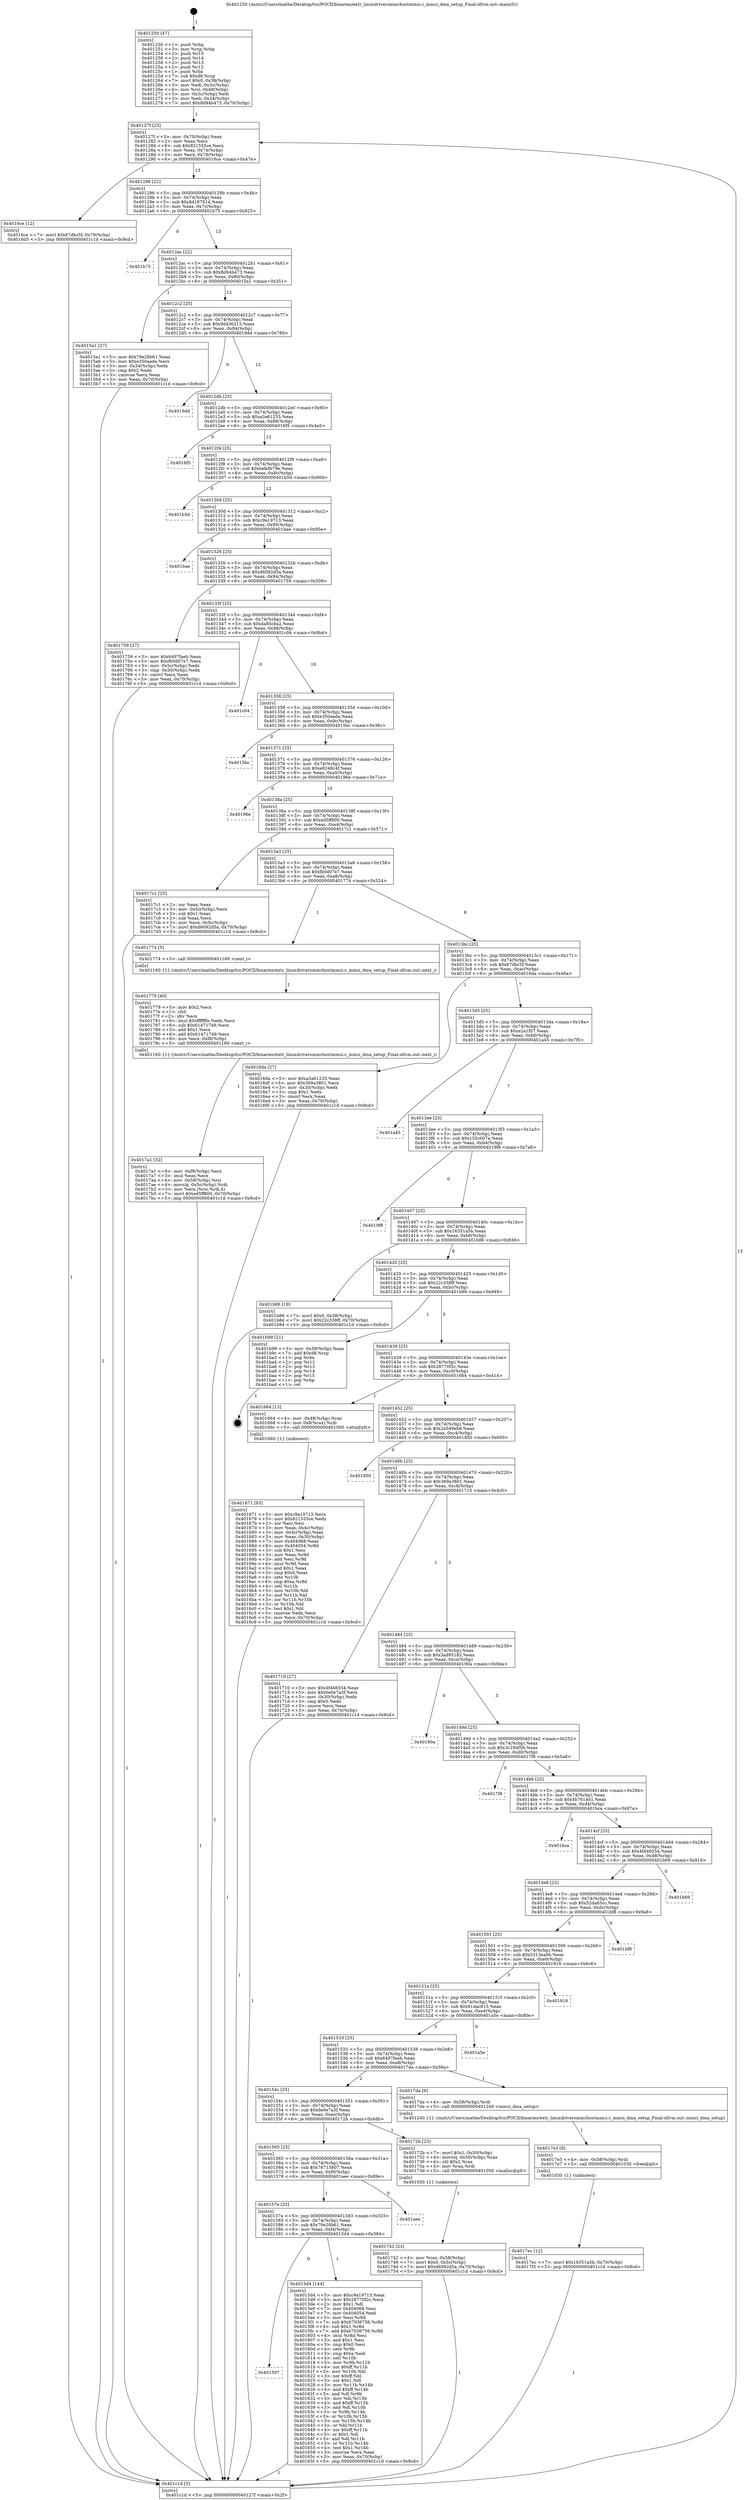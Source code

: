 digraph "0x401250" {
  label = "0x401250 (/mnt/c/Users/mathe/Desktop/tcc/POCII/binaries/extr_linuxdriversmmchostmmci.c_mmci_dma_setup_Final-ollvm.out::main(0))"
  labelloc = "t"
  node[shape=record]

  Entry [label="",width=0.3,height=0.3,shape=circle,fillcolor=black,style=filled]
  "0x40127f" [label="{
     0x40127f [23]\l
     | [instrs]\l
     &nbsp;&nbsp;0x40127f \<+3\>: mov -0x70(%rbp),%eax\l
     &nbsp;&nbsp;0x401282 \<+2\>: mov %eax,%ecx\l
     &nbsp;&nbsp;0x401284 \<+6\>: sub $0x821555ce,%ecx\l
     &nbsp;&nbsp;0x40128a \<+3\>: mov %eax,-0x74(%rbp)\l
     &nbsp;&nbsp;0x40128d \<+3\>: mov %ecx,-0x78(%rbp)\l
     &nbsp;&nbsp;0x401290 \<+6\>: je 00000000004016ce \<main+0x47e\>\l
  }"]
  "0x4016ce" [label="{
     0x4016ce [12]\l
     | [instrs]\l
     &nbsp;&nbsp;0x4016ce \<+7\>: movl $0x67dbc5f,-0x70(%rbp)\l
     &nbsp;&nbsp;0x4016d5 \<+5\>: jmp 0000000000401c1d \<main+0x9cd\>\l
  }"]
  "0x401296" [label="{
     0x401296 [22]\l
     | [instrs]\l
     &nbsp;&nbsp;0x401296 \<+5\>: jmp 000000000040129b \<main+0x4b\>\l
     &nbsp;&nbsp;0x40129b \<+3\>: mov -0x74(%rbp),%eax\l
     &nbsp;&nbsp;0x40129e \<+5\>: sub $0x8d18781d,%eax\l
     &nbsp;&nbsp;0x4012a3 \<+3\>: mov %eax,-0x7c(%rbp)\l
     &nbsp;&nbsp;0x4012a6 \<+6\>: je 0000000000401b75 \<main+0x925\>\l
  }"]
  Exit [label="",width=0.3,height=0.3,shape=circle,fillcolor=black,style=filled,peripheries=2]
  "0x401b75" [label="{
     0x401b75\l
  }", style=dashed]
  "0x4012ac" [label="{
     0x4012ac [22]\l
     | [instrs]\l
     &nbsp;&nbsp;0x4012ac \<+5\>: jmp 00000000004012b1 \<main+0x61\>\l
     &nbsp;&nbsp;0x4012b1 \<+3\>: mov -0x74(%rbp),%eax\l
     &nbsp;&nbsp;0x4012b4 \<+5\>: sub $0x8d94b473,%eax\l
     &nbsp;&nbsp;0x4012b9 \<+3\>: mov %eax,-0x80(%rbp)\l
     &nbsp;&nbsp;0x4012bc \<+6\>: je 00000000004015a1 \<main+0x351\>\l
  }"]
  "0x4017ec" [label="{
     0x4017ec [12]\l
     | [instrs]\l
     &nbsp;&nbsp;0x4017ec \<+7\>: movl $0x16351a5b,-0x70(%rbp)\l
     &nbsp;&nbsp;0x4017f3 \<+5\>: jmp 0000000000401c1d \<main+0x9cd\>\l
  }"]
  "0x4015a1" [label="{
     0x4015a1 [27]\l
     | [instrs]\l
     &nbsp;&nbsp;0x4015a1 \<+5\>: mov $0x79e28b61,%eax\l
     &nbsp;&nbsp;0x4015a6 \<+5\>: mov $0xe350aeda,%ecx\l
     &nbsp;&nbsp;0x4015ab \<+3\>: mov -0x34(%rbp),%edx\l
     &nbsp;&nbsp;0x4015ae \<+3\>: cmp $0x2,%edx\l
     &nbsp;&nbsp;0x4015b1 \<+3\>: cmovne %ecx,%eax\l
     &nbsp;&nbsp;0x4015b4 \<+3\>: mov %eax,-0x70(%rbp)\l
     &nbsp;&nbsp;0x4015b7 \<+5\>: jmp 0000000000401c1d \<main+0x9cd\>\l
  }"]
  "0x4012c2" [label="{
     0x4012c2 [25]\l
     | [instrs]\l
     &nbsp;&nbsp;0x4012c2 \<+5\>: jmp 00000000004012c7 \<main+0x77\>\l
     &nbsp;&nbsp;0x4012c7 \<+3\>: mov -0x74(%rbp),%eax\l
     &nbsp;&nbsp;0x4012ca \<+5\>: sub $0x9d436215,%eax\l
     &nbsp;&nbsp;0x4012cf \<+6\>: mov %eax,-0x84(%rbp)\l
     &nbsp;&nbsp;0x4012d5 \<+6\>: je 00000000004019dd \<main+0x78d\>\l
  }"]
  "0x401c1d" [label="{
     0x401c1d [5]\l
     | [instrs]\l
     &nbsp;&nbsp;0x401c1d \<+5\>: jmp 000000000040127f \<main+0x2f\>\l
  }"]
  "0x401250" [label="{
     0x401250 [47]\l
     | [instrs]\l
     &nbsp;&nbsp;0x401250 \<+1\>: push %rbp\l
     &nbsp;&nbsp;0x401251 \<+3\>: mov %rsp,%rbp\l
     &nbsp;&nbsp;0x401254 \<+2\>: push %r15\l
     &nbsp;&nbsp;0x401256 \<+2\>: push %r14\l
     &nbsp;&nbsp;0x401258 \<+2\>: push %r13\l
     &nbsp;&nbsp;0x40125a \<+2\>: push %r12\l
     &nbsp;&nbsp;0x40125c \<+1\>: push %rbx\l
     &nbsp;&nbsp;0x40125d \<+7\>: sub $0xd8,%rsp\l
     &nbsp;&nbsp;0x401264 \<+7\>: movl $0x0,-0x38(%rbp)\l
     &nbsp;&nbsp;0x40126b \<+3\>: mov %edi,-0x3c(%rbp)\l
     &nbsp;&nbsp;0x40126e \<+4\>: mov %rsi,-0x48(%rbp)\l
     &nbsp;&nbsp;0x401272 \<+3\>: mov -0x3c(%rbp),%edi\l
     &nbsp;&nbsp;0x401275 \<+3\>: mov %edi,-0x34(%rbp)\l
     &nbsp;&nbsp;0x401278 \<+7\>: movl $0x8d94b473,-0x70(%rbp)\l
  }"]
  "0x4017e3" [label="{
     0x4017e3 [9]\l
     | [instrs]\l
     &nbsp;&nbsp;0x4017e3 \<+4\>: mov -0x58(%rbp),%rdi\l
     &nbsp;&nbsp;0x4017e7 \<+5\>: call 0000000000401030 \<free@plt\>\l
     | [calls]\l
     &nbsp;&nbsp;0x401030 \{1\} (unknown)\l
  }"]
  "0x4019dd" [label="{
     0x4019dd\l
  }", style=dashed]
  "0x4012db" [label="{
     0x4012db [25]\l
     | [instrs]\l
     &nbsp;&nbsp;0x4012db \<+5\>: jmp 00000000004012e0 \<main+0x90\>\l
     &nbsp;&nbsp;0x4012e0 \<+3\>: mov -0x74(%rbp),%eax\l
     &nbsp;&nbsp;0x4012e3 \<+5\>: sub $0xa3a61235,%eax\l
     &nbsp;&nbsp;0x4012e8 \<+6\>: mov %eax,-0x88(%rbp)\l
     &nbsp;&nbsp;0x4012ee \<+6\>: je 00000000004016f5 \<main+0x4a5\>\l
  }"]
  "0x4017a1" [label="{
     0x4017a1 [32]\l
     | [instrs]\l
     &nbsp;&nbsp;0x4017a1 \<+6\>: mov -0xf8(%rbp),%ecx\l
     &nbsp;&nbsp;0x4017a7 \<+3\>: imul %eax,%ecx\l
     &nbsp;&nbsp;0x4017aa \<+4\>: mov -0x58(%rbp),%rsi\l
     &nbsp;&nbsp;0x4017ae \<+4\>: movslq -0x5c(%rbp),%rdi\l
     &nbsp;&nbsp;0x4017b2 \<+3\>: mov %ecx,(%rsi,%rdi,4)\l
     &nbsp;&nbsp;0x4017b5 \<+7\>: movl $0xed5ff800,-0x70(%rbp)\l
     &nbsp;&nbsp;0x4017bc \<+5\>: jmp 0000000000401c1d \<main+0x9cd\>\l
  }"]
  "0x4016f5" [label="{
     0x4016f5\l
  }", style=dashed]
  "0x4012f4" [label="{
     0x4012f4 [25]\l
     | [instrs]\l
     &nbsp;&nbsp;0x4012f4 \<+5\>: jmp 00000000004012f9 \<main+0xa9\>\l
     &nbsp;&nbsp;0x4012f9 \<+3\>: mov -0x74(%rbp),%eax\l
     &nbsp;&nbsp;0x4012fc \<+5\>: sub $0xbebdb79e,%eax\l
     &nbsp;&nbsp;0x401301 \<+6\>: mov %eax,-0x8c(%rbp)\l
     &nbsp;&nbsp;0x401307 \<+6\>: je 0000000000401b5d \<main+0x90d\>\l
  }"]
  "0x401779" [label="{
     0x401779 [40]\l
     | [instrs]\l
     &nbsp;&nbsp;0x401779 \<+5\>: mov $0x2,%ecx\l
     &nbsp;&nbsp;0x40177e \<+1\>: cltd\l
     &nbsp;&nbsp;0x40177f \<+2\>: idiv %ecx\l
     &nbsp;&nbsp;0x401781 \<+6\>: imul $0xfffffffe,%edx,%ecx\l
     &nbsp;&nbsp;0x401787 \<+6\>: sub $0x61471749,%ecx\l
     &nbsp;&nbsp;0x40178d \<+3\>: add $0x1,%ecx\l
     &nbsp;&nbsp;0x401790 \<+6\>: add $0x61471749,%ecx\l
     &nbsp;&nbsp;0x401796 \<+6\>: mov %ecx,-0xf8(%rbp)\l
     &nbsp;&nbsp;0x40179c \<+5\>: call 0000000000401160 \<next_i\>\l
     | [calls]\l
     &nbsp;&nbsp;0x401160 \{1\} (/mnt/c/Users/mathe/Desktop/tcc/POCII/binaries/extr_linuxdriversmmchostmmci.c_mmci_dma_setup_Final-ollvm.out::next_i)\l
  }"]
  "0x401b5d" [label="{
     0x401b5d\l
  }", style=dashed]
  "0x40130d" [label="{
     0x40130d [25]\l
     | [instrs]\l
     &nbsp;&nbsp;0x40130d \<+5\>: jmp 0000000000401312 \<main+0xc2\>\l
     &nbsp;&nbsp;0x401312 \<+3\>: mov -0x74(%rbp),%eax\l
     &nbsp;&nbsp;0x401315 \<+5\>: sub $0xc9a19713,%eax\l
     &nbsp;&nbsp;0x40131a \<+6\>: mov %eax,-0x90(%rbp)\l
     &nbsp;&nbsp;0x401320 \<+6\>: je 0000000000401bae \<main+0x95e\>\l
  }"]
  "0x401742" [label="{
     0x401742 [23]\l
     | [instrs]\l
     &nbsp;&nbsp;0x401742 \<+4\>: mov %rax,-0x58(%rbp)\l
     &nbsp;&nbsp;0x401746 \<+7\>: movl $0x0,-0x5c(%rbp)\l
     &nbsp;&nbsp;0x40174d \<+7\>: movl $0xd6092d5a,-0x70(%rbp)\l
     &nbsp;&nbsp;0x401754 \<+5\>: jmp 0000000000401c1d \<main+0x9cd\>\l
  }"]
  "0x401bae" [label="{
     0x401bae\l
  }", style=dashed]
  "0x401326" [label="{
     0x401326 [25]\l
     | [instrs]\l
     &nbsp;&nbsp;0x401326 \<+5\>: jmp 000000000040132b \<main+0xdb\>\l
     &nbsp;&nbsp;0x40132b \<+3\>: mov -0x74(%rbp),%eax\l
     &nbsp;&nbsp;0x40132e \<+5\>: sub $0xd6092d5a,%eax\l
     &nbsp;&nbsp;0x401333 \<+6\>: mov %eax,-0x94(%rbp)\l
     &nbsp;&nbsp;0x401339 \<+6\>: je 0000000000401759 \<main+0x509\>\l
  }"]
  "0x401671" [label="{
     0x401671 [93]\l
     | [instrs]\l
     &nbsp;&nbsp;0x401671 \<+5\>: mov $0xc9a19713,%ecx\l
     &nbsp;&nbsp;0x401676 \<+5\>: mov $0x821555ce,%edx\l
     &nbsp;&nbsp;0x40167b \<+2\>: xor %esi,%esi\l
     &nbsp;&nbsp;0x40167d \<+3\>: mov %eax,-0x4c(%rbp)\l
     &nbsp;&nbsp;0x401680 \<+3\>: mov -0x4c(%rbp),%eax\l
     &nbsp;&nbsp;0x401683 \<+3\>: mov %eax,-0x30(%rbp)\l
     &nbsp;&nbsp;0x401686 \<+7\>: mov 0x404068,%eax\l
     &nbsp;&nbsp;0x40168d \<+8\>: mov 0x404054,%r8d\l
     &nbsp;&nbsp;0x401695 \<+3\>: sub $0x1,%esi\l
     &nbsp;&nbsp;0x401698 \<+3\>: mov %eax,%r9d\l
     &nbsp;&nbsp;0x40169b \<+3\>: add %esi,%r9d\l
     &nbsp;&nbsp;0x40169e \<+4\>: imul %r9d,%eax\l
     &nbsp;&nbsp;0x4016a2 \<+3\>: and $0x1,%eax\l
     &nbsp;&nbsp;0x4016a5 \<+3\>: cmp $0x0,%eax\l
     &nbsp;&nbsp;0x4016a8 \<+4\>: sete %r10b\l
     &nbsp;&nbsp;0x4016ac \<+4\>: cmp $0xa,%r8d\l
     &nbsp;&nbsp;0x4016b0 \<+4\>: setl %r11b\l
     &nbsp;&nbsp;0x4016b4 \<+3\>: mov %r10b,%bl\l
     &nbsp;&nbsp;0x4016b7 \<+3\>: and %r11b,%bl\l
     &nbsp;&nbsp;0x4016ba \<+3\>: xor %r11b,%r10b\l
     &nbsp;&nbsp;0x4016bd \<+3\>: or %r10b,%bl\l
     &nbsp;&nbsp;0x4016c0 \<+3\>: test $0x1,%bl\l
     &nbsp;&nbsp;0x4016c3 \<+3\>: cmovne %edx,%ecx\l
     &nbsp;&nbsp;0x4016c6 \<+3\>: mov %ecx,-0x70(%rbp)\l
     &nbsp;&nbsp;0x4016c9 \<+5\>: jmp 0000000000401c1d \<main+0x9cd\>\l
  }"]
  "0x401759" [label="{
     0x401759 [27]\l
     | [instrs]\l
     &nbsp;&nbsp;0x401759 \<+5\>: mov $0x6497faeb,%eax\l
     &nbsp;&nbsp;0x40175e \<+5\>: mov $0xfb0d07e7,%ecx\l
     &nbsp;&nbsp;0x401763 \<+3\>: mov -0x5c(%rbp),%edx\l
     &nbsp;&nbsp;0x401766 \<+3\>: cmp -0x50(%rbp),%edx\l
     &nbsp;&nbsp;0x401769 \<+3\>: cmovl %ecx,%eax\l
     &nbsp;&nbsp;0x40176c \<+3\>: mov %eax,-0x70(%rbp)\l
     &nbsp;&nbsp;0x40176f \<+5\>: jmp 0000000000401c1d \<main+0x9cd\>\l
  }"]
  "0x40133f" [label="{
     0x40133f [25]\l
     | [instrs]\l
     &nbsp;&nbsp;0x40133f \<+5\>: jmp 0000000000401344 \<main+0xf4\>\l
     &nbsp;&nbsp;0x401344 \<+3\>: mov -0x74(%rbp),%eax\l
     &nbsp;&nbsp;0x401347 \<+5\>: sub $0xda85cba2,%eax\l
     &nbsp;&nbsp;0x40134c \<+6\>: mov %eax,-0x98(%rbp)\l
     &nbsp;&nbsp;0x401352 \<+6\>: je 0000000000401c04 \<main+0x9b4\>\l
  }"]
  "0x401597" [label="{
     0x401597\l
  }", style=dashed]
  "0x401c04" [label="{
     0x401c04\l
  }", style=dashed]
  "0x401358" [label="{
     0x401358 [25]\l
     | [instrs]\l
     &nbsp;&nbsp;0x401358 \<+5\>: jmp 000000000040135d \<main+0x10d\>\l
     &nbsp;&nbsp;0x40135d \<+3\>: mov -0x74(%rbp),%eax\l
     &nbsp;&nbsp;0x401360 \<+5\>: sub $0xe350aeda,%eax\l
     &nbsp;&nbsp;0x401365 \<+6\>: mov %eax,-0x9c(%rbp)\l
     &nbsp;&nbsp;0x40136b \<+6\>: je 00000000004015bc \<main+0x36c\>\l
  }"]
  "0x4015d4" [label="{
     0x4015d4 [144]\l
     | [instrs]\l
     &nbsp;&nbsp;0x4015d4 \<+5\>: mov $0xc9a19713,%eax\l
     &nbsp;&nbsp;0x4015d9 \<+5\>: mov $0x28770f2c,%ecx\l
     &nbsp;&nbsp;0x4015de \<+2\>: mov $0x1,%dl\l
     &nbsp;&nbsp;0x4015e0 \<+7\>: mov 0x404068,%esi\l
     &nbsp;&nbsp;0x4015e7 \<+7\>: mov 0x404054,%edi\l
     &nbsp;&nbsp;0x4015ee \<+3\>: mov %esi,%r8d\l
     &nbsp;&nbsp;0x4015f1 \<+7\>: sub $0xb7036756,%r8d\l
     &nbsp;&nbsp;0x4015f8 \<+4\>: sub $0x1,%r8d\l
     &nbsp;&nbsp;0x4015fc \<+7\>: add $0xb7036756,%r8d\l
     &nbsp;&nbsp;0x401603 \<+4\>: imul %r8d,%esi\l
     &nbsp;&nbsp;0x401607 \<+3\>: and $0x1,%esi\l
     &nbsp;&nbsp;0x40160a \<+3\>: cmp $0x0,%esi\l
     &nbsp;&nbsp;0x40160d \<+4\>: sete %r9b\l
     &nbsp;&nbsp;0x401611 \<+3\>: cmp $0xa,%edi\l
     &nbsp;&nbsp;0x401614 \<+4\>: setl %r10b\l
     &nbsp;&nbsp;0x401618 \<+3\>: mov %r9b,%r11b\l
     &nbsp;&nbsp;0x40161b \<+4\>: xor $0xff,%r11b\l
     &nbsp;&nbsp;0x40161f \<+3\>: mov %r10b,%bl\l
     &nbsp;&nbsp;0x401622 \<+3\>: xor $0xff,%bl\l
     &nbsp;&nbsp;0x401625 \<+3\>: xor $0x1,%dl\l
     &nbsp;&nbsp;0x401628 \<+3\>: mov %r11b,%r14b\l
     &nbsp;&nbsp;0x40162b \<+4\>: and $0xff,%r14b\l
     &nbsp;&nbsp;0x40162f \<+3\>: and %dl,%r9b\l
     &nbsp;&nbsp;0x401632 \<+3\>: mov %bl,%r15b\l
     &nbsp;&nbsp;0x401635 \<+4\>: and $0xff,%r15b\l
     &nbsp;&nbsp;0x401639 \<+3\>: and %dl,%r10b\l
     &nbsp;&nbsp;0x40163c \<+3\>: or %r9b,%r14b\l
     &nbsp;&nbsp;0x40163f \<+3\>: or %r10b,%r15b\l
     &nbsp;&nbsp;0x401642 \<+3\>: xor %r15b,%r14b\l
     &nbsp;&nbsp;0x401645 \<+3\>: or %bl,%r11b\l
     &nbsp;&nbsp;0x401648 \<+4\>: xor $0xff,%r11b\l
     &nbsp;&nbsp;0x40164c \<+3\>: or $0x1,%dl\l
     &nbsp;&nbsp;0x40164f \<+3\>: and %dl,%r11b\l
     &nbsp;&nbsp;0x401652 \<+3\>: or %r11b,%r14b\l
     &nbsp;&nbsp;0x401655 \<+4\>: test $0x1,%r14b\l
     &nbsp;&nbsp;0x401659 \<+3\>: cmovne %ecx,%eax\l
     &nbsp;&nbsp;0x40165c \<+3\>: mov %eax,-0x70(%rbp)\l
     &nbsp;&nbsp;0x40165f \<+5\>: jmp 0000000000401c1d \<main+0x9cd\>\l
  }"]
  "0x4015bc" [label="{
     0x4015bc\l
  }", style=dashed]
  "0x401371" [label="{
     0x401371 [25]\l
     | [instrs]\l
     &nbsp;&nbsp;0x401371 \<+5\>: jmp 0000000000401376 \<main+0x126\>\l
     &nbsp;&nbsp;0x401376 \<+3\>: mov -0x74(%rbp),%eax\l
     &nbsp;&nbsp;0x401379 \<+5\>: sub $0xe8248c4f,%eax\l
     &nbsp;&nbsp;0x40137e \<+6\>: mov %eax,-0xa0(%rbp)\l
     &nbsp;&nbsp;0x401384 \<+6\>: je 000000000040196e \<main+0x71e\>\l
  }"]
  "0x40157e" [label="{
     0x40157e [25]\l
     | [instrs]\l
     &nbsp;&nbsp;0x40157e \<+5\>: jmp 0000000000401583 \<main+0x333\>\l
     &nbsp;&nbsp;0x401583 \<+3\>: mov -0x74(%rbp),%eax\l
     &nbsp;&nbsp;0x401586 \<+5\>: sub $0x79e28b61,%eax\l
     &nbsp;&nbsp;0x40158b \<+6\>: mov %eax,-0xf4(%rbp)\l
     &nbsp;&nbsp;0x401591 \<+6\>: je 00000000004015d4 \<main+0x384\>\l
  }"]
  "0x40196e" [label="{
     0x40196e\l
  }", style=dashed]
  "0x40138a" [label="{
     0x40138a [25]\l
     | [instrs]\l
     &nbsp;&nbsp;0x40138a \<+5\>: jmp 000000000040138f \<main+0x13f\>\l
     &nbsp;&nbsp;0x40138f \<+3\>: mov -0x74(%rbp),%eax\l
     &nbsp;&nbsp;0x401392 \<+5\>: sub $0xed5ff800,%eax\l
     &nbsp;&nbsp;0x401397 \<+6\>: mov %eax,-0xa4(%rbp)\l
     &nbsp;&nbsp;0x40139d \<+6\>: je 00000000004017c1 \<main+0x571\>\l
  }"]
  "0x401aee" [label="{
     0x401aee\l
  }", style=dashed]
  "0x4017c1" [label="{
     0x4017c1 [25]\l
     | [instrs]\l
     &nbsp;&nbsp;0x4017c1 \<+2\>: xor %eax,%eax\l
     &nbsp;&nbsp;0x4017c3 \<+3\>: mov -0x5c(%rbp),%ecx\l
     &nbsp;&nbsp;0x4017c6 \<+3\>: sub $0x1,%eax\l
     &nbsp;&nbsp;0x4017c9 \<+2\>: sub %eax,%ecx\l
     &nbsp;&nbsp;0x4017cb \<+3\>: mov %ecx,-0x5c(%rbp)\l
     &nbsp;&nbsp;0x4017ce \<+7\>: movl $0xd6092d5a,-0x70(%rbp)\l
     &nbsp;&nbsp;0x4017d5 \<+5\>: jmp 0000000000401c1d \<main+0x9cd\>\l
  }"]
  "0x4013a3" [label="{
     0x4013a3 [25]\l
     | [instrs]\l
     &nbsp;&nbsp;0x4013a3 \<+5\>: jmp 00000000004013a8 \<main+0x158\>\l
     &nbsp;&nbsp;0x4013a8 \<+3\>: mov -0x74(%rbp),%eax\l
     &nbsp;&nbsp;0x4013ab \<+5\>: sub $0xfb0d07e7,%eax\l
     &nbsp;&nbsp;0x4013b0 \<+6\>: mov %eax,-0xa8(%rbp)\l
     &nbsp;&nbsp;0x4013b6 \<+6\>: je 0000000000401774 \<main+0x524\>\l
  }"]
  "0x401565" [label="{
     0x401565 [25]\l
     | [instrs]\l
     &nbsp;&nbsp;0x401565 \<+5\>: jmp 000000000040156a \<main+0x31a\>\l
     &nbsp;&nbsp;0x40156a \<+3\>: mov -0x74(%rbp),%eax\l
     &nbsp;&nbsp;0x40156d \<+5\>: sub $0x76715807,%eax\l
     &nbsp;&nbsp;0x401572 \<+6\>: mov %eax,-0xf0(%rbp)\l
     &nbsp;&nbsp;0x401578 \<+6\>: je 0000000000401aee \<main+0x89e\>\l
  }"]
  "0x401774" [label="{
     0x401774 [5]\l
     | [instrs]\l
     &nbsp;&nbsp;0x401774 \<+5\>: call 0000000000401160 \<next_i\>\l
     | [calls]\l
     &nbsp;&nbsp;0x401160 \{1\} (/mnt/c/Users/mathe/Desktop/tcc/POCII/binaries/extr_linuxdriversmmchostmmci.c_mmci_dma_setup_Final-ollvm.out::next_i)\l
  }"]
  "0x4013bc" [label="{
     0x4013bc [25]\l
     | [instrs]\l
     &nbsp;&nbsp;0x4013bc \<+5\>: jmp 00000000004013c1 \<main+0x171\>\l
     &nbsp;&nbsp;0x4013c1 \<+3\>: mov -0x74(%rbp),%eax\l
     &nbsp;&nbsp;0x4013c4 \<+5\>: sub $0x67dbc5f,%eax\l
     &nbsp;&nbsp;0x4013c9 \<+6\>: mov %eax,-0xac(%rbp)\l
     &nbsp;&nbsp;0x4013cf \<+6\>: je 00000000004016da \<main+0x48a\>\l
  }"]
  "0x40172b" [label="{
     0x40172b [23]\l
     | [instrs]\l
     &nbsp;&nbsp;0x40172b \<+7\>: movl $0x1,-0x50(%rbp)\l
     &nbsp;&nbsp;0x401732 \<+4\>: movslq -0x50(%rbp),%rax\l
     &nbsp;&nbsp;0x401736 \<+4\>: shl $0x2,%rax\l
     &nbsp;&nbsp;0x40173a \<+3\>: mov %rax,%rdi\l
     &nbsp;&nbsp;0x40173d \<+5\>: call 0000000000401050 \<malloc@plt\>\l
     | [calls]\l
     &nbsp;&nbsp;0x401050 \{1\} (unknown)\l
  }"]
  "0x4016da" [label="{
     0x4016da [27]\l
     | [instrs]\l
     &nbsp;&nbsp;0x4016da \<+5\>: mov $0xa3a61235,%eax\l
     &nbsp;&nbsp;0x4016df \<+5\>: mov $0x369a3801,%ecx\l
     &nbsp;&nbsp;0x4016e4 \<+3\>: mov -0x30(%rbp),%edx\l
     &nbsp;&nbsp;0x4016e7 \<+3\>: cmp $0x1,%edx\l
     &nbsp;&nbsp;0x4016ea \<+3\>: cmovl %ecx,%eax\l
     &nbsp;&nbsp;0x4016ed \<+3\>: mov %eax,-0x70(%rbp)\l
     &nbsp;&nbsp;0x4016f0 \<+5\>: jmp 0000000000401c1d \<main+0x9cd\>\l
  }"]
  "0x4013d5" [label="{
     0x4013d5 [25]\l
     | [instrs]\l
     &nbsp;&nbsp;0x4013d5 \<+5\>: jmp 00000000004013da \<main+0x18a\>\l
     &nbsp;&nbsp;0x4013da \<+3\>: mov -0x74(%rbp),%eax\l
     &nbsp;&nbsp;0x4013dd \<+5\>: sub $0xe2a1f57,%eax\l
     &nbsp;&nbsp;0x4013e2 \<+6\>: mov %eax,-0xb0(%rbp)\l
     &nbsp;&nbsp;0x4013e8 \<+6\>: je 0000000000401a45 \<main+0x7f5\>\l
  }"]
  "0x40154c" [label="{
     0x40154c [25]\l
     | [instrs]\l
     &nbsp;&nbsp;0x40154c \<+5\>: jmp 0000000000401551 \<main+0x301\>\l
     &nbsp;&nbsp;0x401551 \<+3\>: mov -0x74(%rbp),%eax\l
     &nbsp;&nbsp;0x401554 \<+5\>: sub $0x6e0e7a3f,%eax\l
     &nbsp;&nbsp;0x401559 \<+6\>: mov %eax,-0xec(%rbp)\l
     &nbsp;&nbsp;0x40155f \<+6\>: je 000000000040172b \<main+0x4db\>\l
  }"]
  "0x401a45" [label="{
     0x401a45\l
  }", style=dashed]
  "0x4013ee" [label="{
     0x4013ee [25]\l
     | [instrs]\l
     &nbsp;&nbsp;0x4013ee \<+5\>: jmp 00000000004013f3 \<main+0x1a3\>\l
     &nbsp;&nbsp;0x4013f3 \<+3\>: mov -0x74(%rbp),%eax\l
     &nbsp;&nbsp;0x4013f6 \<+5\>: sub $0x155c007a,%eax\l
     &nbsp;&nbsp;0x4013fb \<+6\>: mov %eax,-0xb4(%rbp)\l
     &nbsp;&nbsp;0x401401 \<+6\>: je 00000000004019f8 \<main+0x7a8\>\l
  }"]
  "0x4017da" [label="{
     0x4017da [9]\l
     | [instrs]\l
     &nbsp;&nbsp;0x4017da \<+4\>: mov -0x58(%rbp),%rdi\l
     &nbsp;&nbsp;0x4017de \<+5\>: call 0000000000401240 \<mmci_dma_setup\>\l
     | [calls]\l
     &nbsp;&nbsp;0x401240 \{1\} (/mnt/c/Users/mathe/Desktop/tcc/POCII/binaries/extr_linuxdriversmmchostmmci.c_mmci_dma_setup_Final-ollvm.out::mmci_dma_setup)\l
  }"]
  "0x4019f8" [label="{
     0x4019f8\l
  }", style=dashed]
  "0x401407" [label="{
     0x401407 [25]\l
     | [instrs]\l
     &nbsp;&nbsp;0x401407 \<+5\>: jmp 000000000040140c \<main+0x1bc\>\l
     &nbsp;&nbsp;0x40140c \<+3\>: mov -0x74(%rbp),%eax\l
     &nbsp;&nbsp;0x40140f \<+5\>: sub $0x16351a5b,%eax\l
     &nbsp;&nbsp;0x401414 \<+6\>: mov %eax,-0xb8(%rbp)\l
     &nbsp;&nbsp;0x40141a \<+6\>: je 0000000000401b86 \<main+0x936\>\l
  }"]
  "0x401533" [label="{
     0x401533 [25]\l
     | [instrs]\l
     &nbsp;&nbsp;0x401533 \<+5\>: jmp 0000000000401538 \<main+0x2e8\>\l
     &nbsp;&nbsp;0x401538 \<+3\>: mov -0x74(%rbp),%eax\l
     &nbsp;&nbsp;0x40153b \<+5\>: sub $0x6497faeb,%eax\l
     &nbsp;&nbsp;0x401540 \<+6\>: mov %eax,-0xe8(%rbp)\l
     &nbsp;&nbsp;0x401546 \<+6\>: je 00000000004017da \<main+0x58a\>\l
  }"]
  "0x401b86" [label="{
     0x401b86 [19]\l
     | [instrs]\l
     &nbsp;&nbsp;0x401b86 \<+7\>: movl $0x0,-0x38(%rbp)\l
     &nbsp;&nbsp;0x401b8d \<+7\>: movl $0x22c338ff,-0x70(%rbp)\l
     &nbsp;&nbsp;0x401b94 \<+5\>: jmp 0000000000401c1d \<main+0x9cd\>\l
  }"]
  "0x401420" [label="{
     0x401420 [25]\l
     | [instrs]\l
     &nbsp;&nbsp;0x401420 \<+5\>: jmp 0000000000401425 \<main+0x1d5\>\l
     &nbsp;&nbsp;0x401425 \<+3\>: mov -0x74(%rbp),%eax\l
     &nbsp;&nbsp;0x401428 \<+5\>: sub $0x22c338ff,%eax\l
     &nbsp;&nbsp;0x40142d \<+6\>: mov %eax,-0xbc(%rbp)\l
     &nbsp;&nbsp;0x401433 \<+6\>: je 0000000000401b99 \<main+0x949\>\l
  }"]
  "0x401a5e" [label="{
     0x401a5e\l
  }", style=dashed]
  "0x401b99" [label="{
     0x401b99 [21]\l
     | [instrs]\l
     &nbsp;&nbsp;0x401b99 \<+3\>: mov -0x38(%rbp),%eax\l
     &nbsp;&nbsp;0x401b9c \<+7\>: add $0xd8,%rsp\l
     &nbsp;&nbsp;0x401ba3 \<+1\>: pop %rbx\l
     &nbsp;&nbsp;0x401ba4 \<+2\>: pop %r12\l
     &nbsp;&nbsp;0x401ba6 \<+2\>: pop %r13\l
     &nbsp;&nbsp;0x401ba8 \<+2\>: pop %r14\l
     &nbsp;&nbsp;0x401baa \<+2\>: pop %r15\l
     &nbsp;&nbsp;0x401bac \<+1\>: pop %rbp\l
     &nbsp;&nbsp;0x401bad \<+1\>: ret\l
  }"]
  "0x401439" [label="{
     0x401439 [25]\l
     | [instrs]\l
     &nbsp;&nbsp;0x401439 \<+5\>: jmp 000000000040143e \<main+0x1ee\>\l
     &nbsp;&nbsp;0x40143e \<+3\>: mov -0x74(%rbp),%eax\l
     &nbsp;&nbsp;0x401441 \<+5\>: sub $0x28770f2c,%eax\l
     &nbsp;&nbsp;0x401446 \<+6\>: mov %eax,-0xc0(%rbp)\l
     &nbsp;&nbsp;0x40144c \<+6\>: je 0000000000401664 \<main+0x414\>\l
  }"]
  "0x40151a" [label="{
     0x40151a [25]\l
     | [instrs]\l
     &nbsp;&nbsp;0x40151a \<+5\>: jmp 000000000040151f \<main+0x2cf\>\l
     &nbsp;&nbsp;0x40151f \<+3\>: mov -0x74(%rbp),%eax\l
     &nbsp;&nbsp;0x401522 \<+5\>: sub $0x61dac815,%eax\l
     &nbsp;&nbsp;0x401527 \<+6\>: mov %eax,-0xe4(%rbp)\l
     &nbsp;&nbsp;0x40152d \<+6\>: je 0000000000401a5e \<main+0x80e\>\l
  }"]
  "0x401664" [label="{
     0x401664 [13]\l
     | [instrs]\l
     &nbsp;&nbsp;0x401664 \<+4\>: mov -0x48(%rbp),%rax\l
     &nbsp;&nbsp;0x401668 \<+4\>: mov 0x8(%rax),%rdi\l
     &nbsp;&nbsp;0x40166c \<+5\>: call 0000000000401060 \<atoi@plt\>\l
     | [calls]\l
     &nbsp;&nbsp;0x401060 \{1\} (unknown)\l
  }"]
  "0x401452" [label="{
     0x401452 [25]\l
     | [instrs]\l
     &nbsp;&nbsp;0x401452 \<+5\>: jmp 0000000000401457 \<main+0x207\>\l
     &nbsp;&nbsp;0x401457 \<+3\>: mov -0x74(%rbp),%eax\l
     &nbsp;&nbsp;0x40145a \<+5\>: sub $0x2e549eb6,%eax\l
     &nbsp;&nbsp;0x40145f \<+6\>: mov %eax,-0xc4(%rbp)\l
     &nbsp;&nbsp;0x401465 \<+6\>: je 0000000000401850 \<main+0x600\>\l
  }"]
  "0x401916" [label="{
     0x401916\l
  }", style=dashed]
  "0x401850" [label="{
     0x401850\l
  }", style=dashed]
  "0x40146b" [label="{
     0x40146b [25]\l
     | [instrs]\l
     &nbsp;&nbsp;0x40146b \<+5\>: jmp 0000000000401470 \<main+0x220\>\l
     &nbsp;&nbsp;0x401470 \<+3\>: mov -0x74(%rbp),%eax\l
     &nbsp;&nbsp;0x401473 \<+5\>: sub $0x369a3801,%eax\l
     &nbsp;&nbsp;0x401478 \<+6\>: mov %eax,-0xc8(%rbp)\l
     &nbsp;&nbsp;0x40147e \<+6\>: je 0000000000401710 \<main+0x4c0\>\l
  }"]
  "0x401501" [label="{
     0x401501 [25]\l
     | [instrs]\l
     &nbsp;&nbsp;0x401501 \<+5\>: jmp 0000000000401506 \<main+0x2b6\>\l
     &nbsp;&nbsp;0x401506 \<+3\>: mov -0x74(%rbp),%eax\l
     &nbsp;&nbsp;0x401509 \<+5\>: sub $0x5313ea0b,%eax\l
     &nbsp;&nbsp;0x40150e \<+6\>: mov %eax,-0xe0(%rbp)\l
     &nbsp;&nbsp;0x401514 \<+6\>: je 0000000000401916 \<main+0x6c6\>\l
  }"]
  "0x401710" [label="{
     0x401710 [27]\l
     | [instrs]\l
     &nbsp;&nbsp;0x401710 \<+5\>: mov $0x4f446554,%eax\l
     &nbsp;&nbsp;0x401715 \<+5\>: mov $0x6e0e7a3f,%ecx\l
     &nbsp;&nbsp;0x40171a \<+3\>: mov -0x30(%rbp),%edx\l
     &nbsp;&nbsp;0x40171d \<+3\>: cmp $0x0,%edx\l
     &nbsp;&nbsp;0x401720 \<+3\>: cmove %ecx,%eax\l
     &nbsp;&nbsp;0x401723 \<+3\>: mov %eax,-0x70(%rbp)\l
     &nbsp;&nbsp;0x401726 \<+5\>: jmp 0000000000401c1d \<main+0x9cd\>\l
  }"]
  "0x401484" [label="{
     0x401484 [25]\l
     | [instrs]\l
     &nbsp;&nbsp;0x401484 \<+5\>: jmp 0000000000401489 \<main+0x239\>\l
     &nbsp;&nbsp;0x401489 \<+3\>: mov -0x74(%rbp),%eax\l
     &nbsp;&nbsp;0x40148c \<+5\>: sub $0x3ad95182,%eax\l
     &nbsp;&nbsp;0x401491 \<+6\>: mov %eax,-0xcc(%rbp)\l
     &nbsp;&nbsp;0x401497 \<+6\>: je 000000000040190a \<main+0x6ba\>\l
  }"]
  "0x401bf8" [label="{
     0x401bf8\l
  }", style=dashed]
  "0x40190a" [label="{
     0x40190a\l
  }", style=dashed]
  "0x40149d" [label="{
     0x40149d [25]\l
     | [instrs]\l
     &nbsp;&nbsp;0x40149d \<+5\>: jmp 00000000004014a2 \<main+0x252\>\l
     &nbsp;&nbsp;0x4014a2 \<+3\>: mov -0x74(%rbp),%eax\l
     &nbsp;&nbsp;0x4014a5 \<+5\>: sub $0x3c19df56,%eax\l
     &nbsp;&nbsp;0x4014aa \<+6\>: mov %eax,-0xd0(%rbp)\l
     &nbsp;&nbsp;0x4014b0 \<+6\>: je 00000000004017f8 \<main+0x5a8\>\l
  }"]
  "0x4014e8" [label="{
     0x4014e8 [25]\l
     | [instrs]\l
     &nbsp;&nbsp;0x4014e8 \<+5\>: jmp 00000000004014ed \<main+0x29d\>\l
     &nbsp;&nbsp;0x4014ed \<+3\>: mov -0x74(%rbp),%eax\l
     &nbsp;&nbsp;0x4014f0 \<+5\>: sub $0x52da65cc,%eax\l
     &nbsp;&nbsp;0x4014f5 \<+6\>: mov %eax,-0xdc(%rbp)\l
     &nbsp;&nbsp;0x4014fb \<+6\>: je 0000000000401bf8 \<main+0x9a8\>\l
  }"]
  "0x4017f8" [label="{
     0x4017f8\l
  }", style=dashed]
  "0x4014b6" [label="{
     0x4014b6 [25]\l
     | [instrs]\l
     &nbsp;&nbsp;0x4014b6 \<+5\>: jmp 00000000004014bb \<main+0x26b\>\l
     &nbsp;&nbsp;0x4014bb \<+3\>: mov -0x74(%rbp),%eax\l
     &nbsp;&nbsp;0x4014be \<+5\>: sub $0x4b7614d1,%eax\l
     &nbsp;&nbsp;0x4014c3 \<+6\>: mov %eax,-0xd4(%rbp)\l
     &nbsp;&nbsp;0x4014c9 \<+6\>: je 0000000000401bca \<main+0x97a\>\l
  }"]
  "0x401b69" [label="{
     0x401b69\l
  }", style=dashed]
  "0x401bca" [label="{
     0x401bca\l
  }", style=dashed]
  "0x4014cf" [label="{
     0x4014cf [25]\l
     | [instrs]\l
     &nbsp;&nbsp;0x4014cf \<+5\>: jmp 00000000004014d4 \<main+0x284\>\l
     &nbsp;&nbsp;0x4014d4 \<+3\>: mov -0x74(%rbp),%eax\l
     &nbsp;&nbsp;0x4014d7 \<+5\>: sub $0x4f446554,%eax\l
     &nbsp;&nbsp;0x4014dc \<+6\>: mov %eax,-0xd8(%rbp)\l
     &nbsp;&nbsp;0x4014e2 \<+6\>: je 0000000000401b69 \<main+0x919\>\l
  }"]
  Entry -> "0x401250" [label=" 1"]
  "0x40127f" -> "0x4016ce" [label=" 1"]
  "0x40127f" -> "0x401296" [label=" 13"]
  "0x401b99" -> Exit [label=" 1"]
  "0x401296" -> "0x401b75" [label=" 0"]
  "0x401296" -> "0x4012ac" [label=" 13"]
  "0x401b86" -> "0x401c1d" [label=" 1"]
  "0x4012ac" -> "0x4015a1" [label=" 1"]
  "0x4012ac" -> "0x4012c2" [label=" 12"]
  "0x4015a1" -> "0x401c1d" [label=" 1"]
  "0x401250" -> "0x40127f" [label=" 1"]
  "0x401c1d" -> "0x40127f" [label=" 13"]
  "0x4017ec" -> "0x401c1d" [label=" 1"]
  "0x4012c2" -> "0x4019dd" [label=" 0"]
  "0x4012c2" -> "0x4012db" [label=" 12"]
  "0x4017e3" -> "0x4017ec" [label=" 1"]
  "0x4012db" -> "0x4016f5" [label=" 0"]
  "0x4012db" -> "0x4012f4" [label=" 12"]
  "0x4017da" -> "0x4017e3" [label=" 1"]
  "0x4012f4" -> "0x401b5d" [label=" 0"]
  "0x4012f4" -> "0x40130d" [label=" 12"]
  "0x4017c1" -> "0x401c1d" [label=" 1"]
  "0x40130d" -> "0x401bae" [label=" 0"]
  "0x40130d" -> "0x401326" [label=" 12"]
  "0x4017a1" -> "0x401c1d" [label=" 1"]
  "0x401326" -> "0x401759" [label=" 2"]
  "0x401326" -> "0x40133f" [label=" 10"]
  "0x401779" -> "0x4017a1" [label=" 1"]
  "0x40133f" -> "0x401c04" [label=" 0"]
  "0x40133f" -> "0x401358" [label=" 10"]
  "0x401774" -> "0x401779" [label=" 1"]
  "0x401358" -> "0x4015bc" [label=" 0"]
  "0x401358" -> "0x401371" [label=" 10"]
  "0x401759" -> "0x401c1d" [label=" 2"]
  "0x401371" -> "0x40196e" [label=" 0"]
  "0x401371" -> "0x40138a" [label=" 10"]
  "0x40172b" -> "0x401742" [label=" 1"]
  "0x40138a" -> "0x4017c1" [label=" 1"]
  "0x40138a" -> "0x4013a3" [label=" 9"]
  "0x401710" -> "0x401c1d" [label=" 1"]
  "0x4013a3" -> "0x401774" [label=" 1"]
  "0x4013a3" -> "0x4013bc" [label=" 8"]
  "0x4016ce" -> "0x401c1d" [label=" 1"]
  "0x4013bc" -> "0x4016da" [label=" 1"]
  "0x4013bc" -> "0x4013d5" [label=" 7"]
  "0x401671" -> "0x401c1d" [label=" 1"]
  "0x4013d5" -> "0x401a45" [label=" 0"]
  "0x4013d5" -> "0x4013ee" [label=" 7"]
  "0x4015d4" -> "0x401c1d" [label=" 1"]
  "0x4013ee" -> "0x4019f8" [label=" 0"]
  "0x4013ee" -> "0x401407" [label=" 7"]
  "0x40157e" -> "0x401597" [label=" 0"]
  "0x401407" -> "0x401b86" [label=" 1"]
  "0x401407" -> "0x401420" [label=" 6"]
  "0x401742" -> "0x401c1d" [label=" 1"]
  "0x401420" -> "0x401b99" [label=" 1"]
  "0x401420" -> "0x401439" [label=" 5"]
  "0x401565" -> "0x40157e" [label=" 1"]
  "0x401439" -> "0x401664" [label=" 1"]
  "0x401439" -> "0x401452" [label=" 4"]
  "0x4016da" -> "0x401c1d" [label=" 1"]
  "0x401452" -> "0x401850" [label=" 0"]
  "0x401452" -> "0x40146b" [label=" 4"]
  "0x40154c" -> "0x401565" [label=" 1"]
  "0x40146b" -> "0x401710" [label=" 1"]
  "0x40146b" -> "0x401484" [label=" 3"]
  "0x401664" -> "0x401671" [label=" 1"]
  "0x401484" -> "0x40190a" [label=" 0"]
  "0x401484" -> "0x40149d" [label=" 3"]
  "0x401533" -> "0x40154c" [label=" 2"]
  "0x40149d" -> "0x4017f8" [label=" 0"]
  "0x40149d" -> "0x4014b6" [label=" 3"]
  "0x40157e" -> "0x4015d4" [label=" 1"]
  "0x4014b6" -> "0x401bca" [label=" 0"]
  "0x4014b6" -> "0x4014cf" [label=" 3"]
  "0x40151a" -> "0x401533" [label=" 3"]
  "0x4014cf" -> "0x401b69" [label=" 0"]
  "0x4014cf" -> "0x4014e8" [label=" 3"]
  "0x401533" -> "0x4017da" [label=" 1"]
  "0x4014e8" -> "0x401bf8" [label=" 0"]
  "0x4014e8" -> "0x401501" [label=" 3"]
  "0x40154c" -> "0x40172b" [label=" 1"]
  "0x401501" -> "0x401916" [label=" 0"]
  "0x401501" -> "0x40151a" [label=" 3"]
  "0x401565" -> "0x401aee" [label=" 0"]
  "0x40151a" -> "0x401a5e" [label=" 0"]
}
